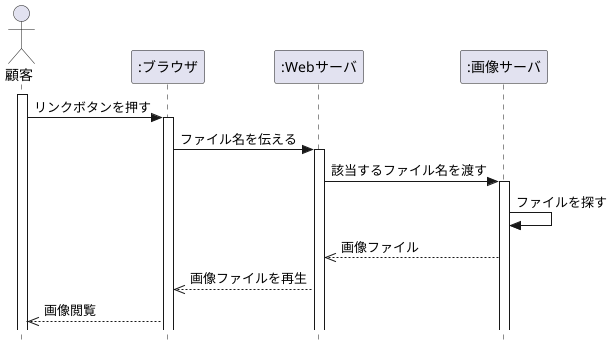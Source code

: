 @startuml 演習4-6

hide footbox

skinparam style strictuml /' 厳密なUMLに準拠する'/
Actor 顧客 as user
participant ":ブラウザ" as browser
participant ":Webサーバ" as webserver
participant ":画像サーバ" as server

activate user
user -> browser : リンクボタンを押す
activate browser
browser -> webserver : ファイル名を伝える
activate webserver
webserver -> server : 該当するファイル名を渡す
activate server
server -> server : ファイルを探す
webserver <<-- server : 画像ファイル
browser <<-- webserver : 画像ファイルを再生
user <<-- browser : 画像閲覧

@enduml